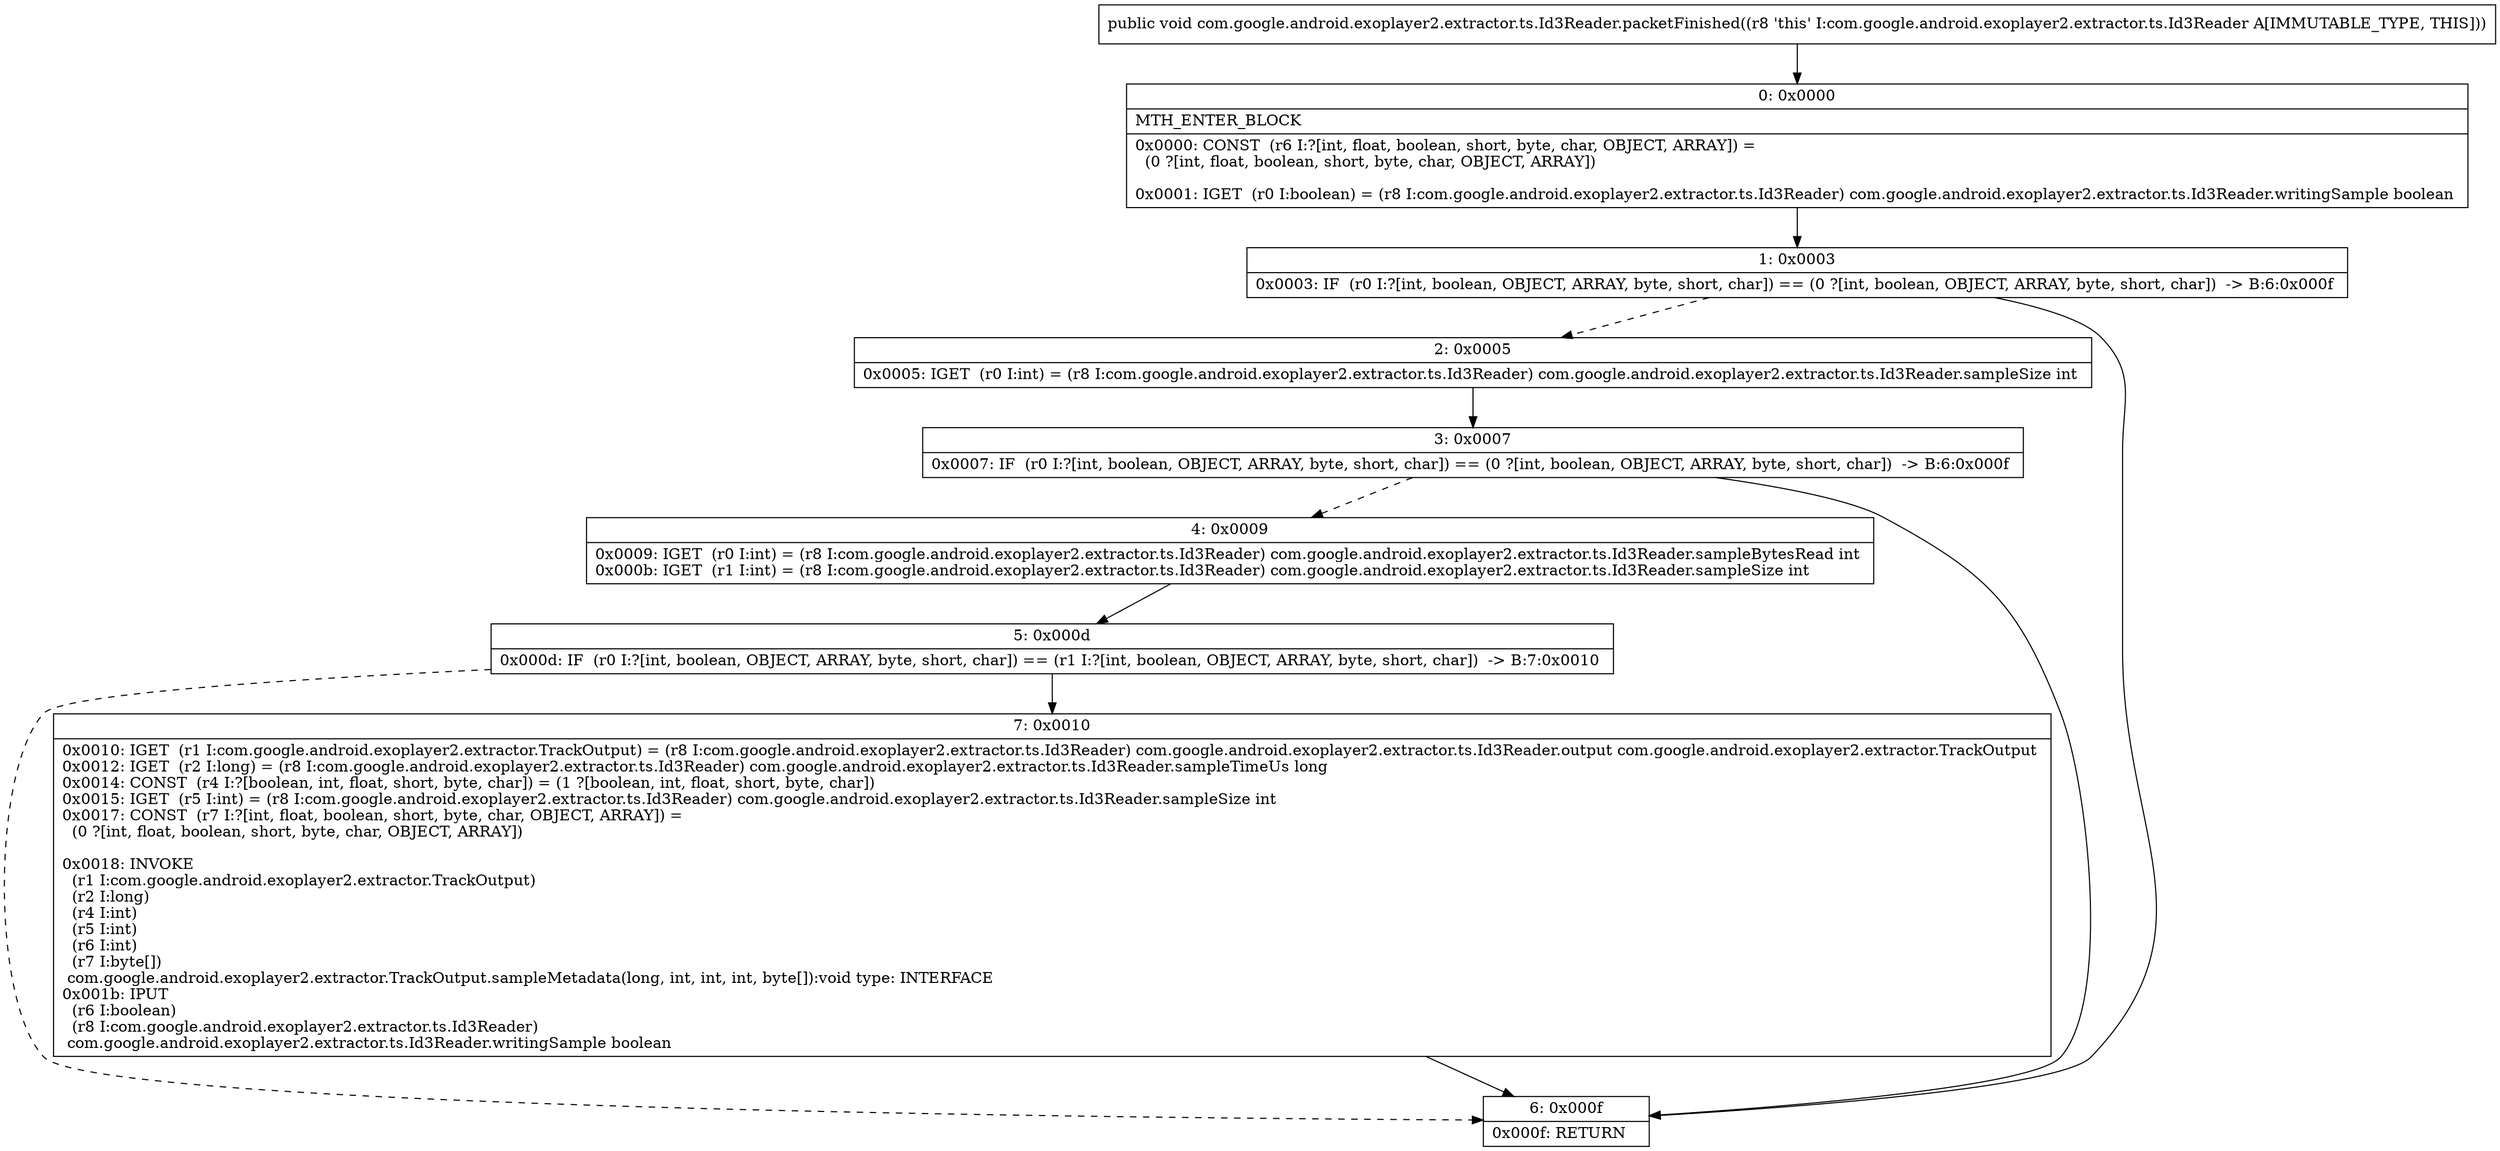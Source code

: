 digraph "CFG forcom.google.android.exoplayer2.extractor.ts.Id3Reader.packetFinished()V" {
Node_0 [shape=record,label="{0\:\ 0x0000|MTH_ENTER_BLOCK\l|0x0000: CONST  (r6 I:?[int, float, boolean, short, byte, char, OBJECT, ARRAY]) = \l  (0 ?[int, float, boolean, short, byte, char, OBJECT, ARRAY])\l \l0x0001: IGET  (r0 I:boolean) = (r8 I:com.google.android.exoplayer2.extractor.ts.Id3Reader) com.google.android.exoplayer2.extractor.ts.Id3Reader.writingSample boolean \l}"];
Node_1 [shape=record,label="{1\:\ 0x0003|0x0003: IF  (r0 I:?[int, boolean, OBJECT, ARRAY, byte, short, char]) == (0 ?[int, boolean, OBJECT, ARRAY, byte, short, char])  \-\> B:6:0x000f \l}"];
Node_2 [shape=record,label="{2\:\ 0x0005|0x0005: IGET  (r0 I:int) = (r8 I:com.google.android.exoplayer2.extractor.ts.Id3Reader) com.google.android.exoplayer2.extractor.ts.Id3Reader.sampleSize int \l}"];
Node_3 [shape=record,label="{3\:\ 0x0007|0x0007: IF  (r0 I:?[int, boolean, OBJECT, ARRAY, byte, short, char]) == (0 ?[int, boolean, OBJECT, ARRAY, byte, short, char])  \-\> B:6:0x000f \l}"];
Node_4 [shape=record,label="{4\:\ 0x0009|0x0009: IGET  (r0 I:int) = (r8 I:com.google.android.exoplayer2.extractor.ts.Id3Reader) com.google.android.exoplayer2.extractor.ts.Id3Reader.sampleBytesRead int \l0x000b: IGET  (r1 I:int) = (r8 I:com.google.android.exoplayer2.extractor.ts.Id3Reader) com.google.android.exoplayer2.extractor.ts.Id3Reader.sampleSize int \l}"];
Node_5 [shape=record,label="{5\:\ 0x000d|0x000d: IF  (r0 I:?[int, boolean, OBJECT, ARRAY, byte, short, char]) == (r1 I:?[int, boolean, OBJECT, ARRAY, byte, short, char])  \-\> B:7:0x0010 \l}"];
Node_6 [shape=record,label="{6\:\ 0x000f|0x000f: RETURN   \l}"];
Node_7 [shape=record,label="{7\:\ 0x0010|0x0010: IGET  (r1 I:com.google.android.exoplayer2.extractor.TrackOutput) = (r8 I:com.google.android.exoplayer2.extractor.ts.Id3Reader) com.google.android.exoplayer2.extractor.ts.Id3Reader.output com.google.android.exoplayer2.extractor.TrackOutput \l0x0012: IGET  (r2 I:long) = (r8 I:com.google.android.exoplayer2.extractor.ts.Id3Reader) com.google.android.exoplayer2.extractor.ts.Id3Reader.sampleTimeUs long \l0x0014: CONST  (r4 I:?[boolean, int, float, short, byte, char]) = (1 ?[boolean, int, float, short, byte, char]) \l0x0015: IGET  (r5 I:int) = (r8 I:com.google.android.exoplayer2.extractor.ts.Id3Reader) com.google.android.exoplayer2.extractor.ts.Id3Reader.sampleSize int \l0x0017: CONST  (r7 I:?[int, float, boolean, short, byte, char, OBJECT, ARRAY]) = \l  (0 ?[int, float, boolean, short, byte, char, OBJECT, ARRAY])\l \l0x0018: INVOKE  \l  (r1 I:com.google.android.exoplayer2.extractor.TrackOutput)\l  (r2 I:long)\l  (r4 I:int)\l  (r5 I:int)\l  (r6 I:int)\l  (r7 I:byte[])\l com.google.android.exoplayer2.extractor.TrackOutput.sampleMetadata(long, int, int, int, byte[]):void type: INTERFACE \l0x001b: IPUT  \l  (r6 I:boolean)\l  (r8 I:com.google.android.exoplayer2.extractor.ts.Id3Reader)\l com.google.android.exoplayer2.extractor.ts.Id3Reader.writingSample boolean \l}"];
MethodNode[shape=record,label="{public void com.google.android.exoplayer2.extractor.ts.Id3Reader.packetFinished((r8 'this' I:com.google.android.exoplayer2.extractor.ts.Id3Reader A[IMMUTABLE_TYPE, THIS])) }"];
MethodNode -> Node_0;
Node_0 -> Node_1;
Node_1 -> Node_2[style=dashed];
Node_1 -> Node_6;
Node_2 -> Node_3;
Node_3 -> Node_4[style=dashed];
Node_3 -> Node_6;
Node_4 -> Node_5;
Node_5 -> Node_6[style=dashed];
Node_5 -> Node_7;
Node_7 -> Node_6;
}

